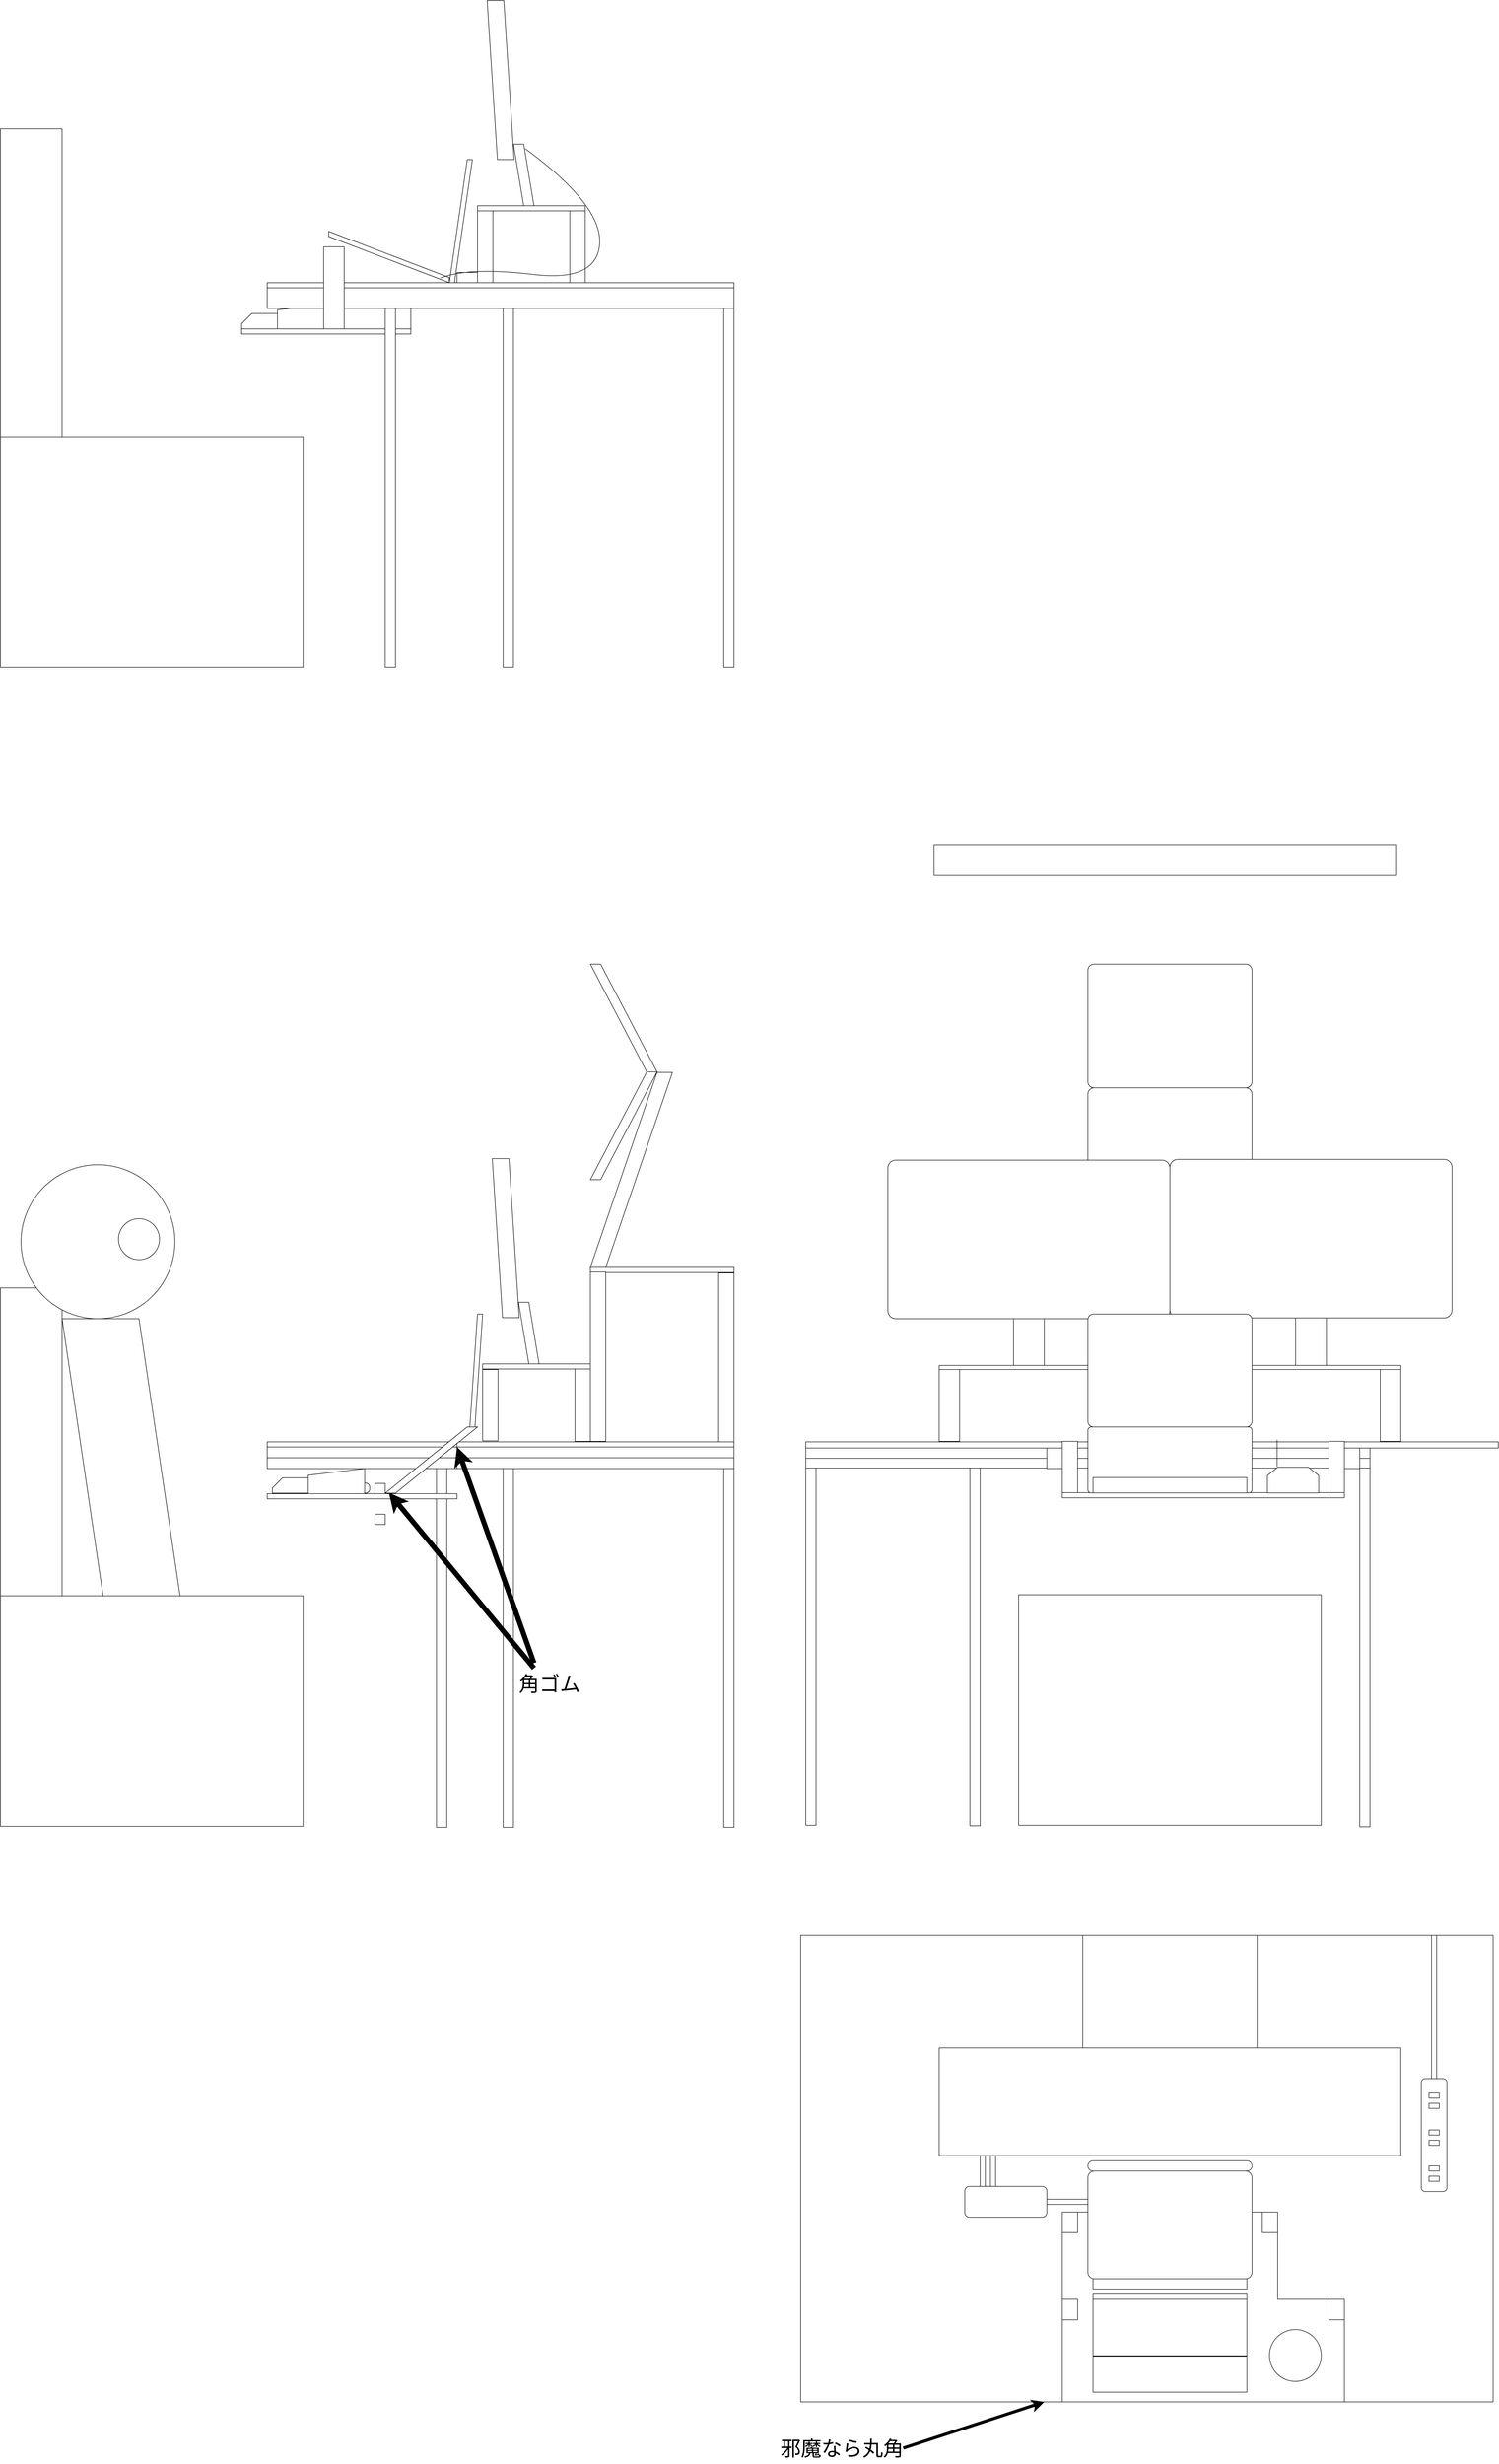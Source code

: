 <mxfile>
    <diagram id="MJRxsQYLISNkCaGimruc" name="ページ1">
        <mxGraphModel dx="3036" dy="2512" grid="1" gridSize="10" guides="1" tooltips="1" connect="1" arrows="1" fold="1" page="1" pageScale="1" pageWidth="827" pageHeight="1169" math="0" shadow="0">
            <root>
                <mxCell id="0"/>
                <mxCell id="1" parent="0"/>
                <mxCell id="197" value="" style="rounded=0;whiteSpace=wrap;html=1;fillColor=default;flipH=0;" parent="1" vertex="1">
                    <mxGeometry x="600" y="2680" width="1350" height="910" as="geometry"/>
                </mxCell>
                <mxCell id="299" value="" style="shape=corner;whiteSpace=wrap;html=1;dx=420;dy=200;flipV=1;" parent="1" vertex="1">
                    <mxGeometry x="1110" y="3220" width="550" height="370" as="geometry"/>
                </mxCell>
                <mxCell id="275" value="" style="rounded=1;whiteSpace=wrap;html=1;fillColor=default;spacing=2;arcSize=5;flipH=0;" parent="1" vertex="1">
                    <mxGeometry x="1160" y="1029" width="320" height="241" as="geometry"/>
                </mxCell>
                <mxCell id="100" value="" style="rounded=0;whiteSpace=wrap;html=1;" parent="1" vertex="1">
                    <mxGeometry x="-110" y="1771" width="20" height="700" as="geometry"/>
                </mxCell>
                <mxCell id="132" value="" style="rounded=0;whiteSpace=wrap;html=1;fillColor=default;flipH=0;" parent="1" vertex="1">
                    <mxGeometry x="610" y="1719" width="1350" height="12" as="geometry"/>
                </mxCell>
                <mxCell id="191" value="" style="rounded=0;whiteSpace=wrap;html=1;fillColor=default;flipH=0;" parent="1" vertex="1">
                    <mxGeometry x="610" y="1731" width="1100" height="20" as="geometry"/>
                </mxCell>
                <mxCell id="192" value="" style="rounded=0;whiteSpace=wrap;html=1;fillColor=default;flipH=0;" parent="1" vertex="1">
                    <mxGeometry x="610" y="1751" width="1100" height="19" as="geometry"/>
                </mxCell>
                <mxCell id="190" value="" style="rounded=0;whiteSpace=wrap;html=1;" parent="1" vertex="1">
                    <mxGeometry x="-440" y="1750" width="910" height="21" as="geometry"/>
                </mxCell>
                <mxCell id="38" value="" style="shape=card;whiteSpace=wrap;html=1;size=20;" parent="1" vertex="1">
                    <mxGeometry x="-490" y="-480" width="70" height="30" as="geometry"/>
                </mxCell>
                <mxCell id="39" value="" style="shape=manualInput;whiteSpace=wrap;html=1;size=13;" parent="1" vertex="1">
                    <mxGeometry x="-420" y="-500" width="110" height="50" as="geometry"/>
                </mxCell>
                <mxCell id="40" value="" style="rounded=0;whiteSpace=wrap;html=1;" parent="1" vertex="1">
                    <mxGeometry x="-490" y="-450" width="330" height="10" as="geometry"/>
                </mxCell>
                <mxCell id="41" value="" style="rounded=0;whiteSpace=wrap;html=1;" parent="1" vertex="1">
                    <mxGeometry x="450" y="-490" width="20" height="700" as="geometry"/>
                </mxCell>
                <mxCell id="42" value="" style="rounded=0;whiteSpace=wrap;html=1;" parent="1" vertex="1">
                    <mxGeometry x="20" y="-490" width="20" height="700" as="geometry"/>
                </mxCell>
                <mxCell id="43" value="" style="rounded=0;whiteSpace=wrap;html=1;" parent="1" vertex="1">
                    <mxGeometry x="-440" y="-530" width="910" height="40" as="geometry"/>
                </mxCell>
                <mxCell id="44" value="" style="rounded=0;whiteSpace=wrap;html=1;" parent="1" vertex="1">
                    <mxGeometry x="-440" y="-540" width="910" height="10" as="geometry"/>
                </mxCell>
                <mxCell id="45" value="" style="rounded=0;whiteSpace=wrap;html=1;" parent="1" vertex="1">
                    <mxGeometry x="-960" y="-240" width="590" height="450" as="geometry"/>
                </mxCell>
                <mxCell id="46" value="" style="rounded=0;whiteSpace=wrap;html=1;" parent="1" vertex="1">
                    <mxGeometry x="-960" y="-840" width="120" height="600" as="geometry"/>
                </mxCell>
                <mxCell id="47" value="" style="rounded=0;whiteSpace=wrap;html=1;" parent="1" vertex="1">
                    <mxGeometry x="-190" y="-490" width="30" height="40" as="geometry"/>
                </mxCell>
                <mxCell id="48" value="" style="rounded=0;whiteSpace=wrap;html=1;" parent="1" vertex="1">
                    <mxGeometry x="-210" y="-490" width="20" height="700" as="geometry"/>
                </mxCell>
                <mxCell id="53" value="" style="shape=parallelogram;perimeter=parallelogramPerimeter;whiteSpace=wrap;html=1;fixedSize=1;size=35;" parent="1" vertex="1">
                    <mxGeometry x="-85" y="-780" width="45" height="240" as="geometry"/>
                </mxCell>
                <mxCell id="57" value="" style="shape=parallelogram;perimeter=parallelogramPerimeter;whiteSpace=wrap;html=1;fixedSize=1;fillColor=default;direction=south;size=90;" parent="1" vertex="1">
                    <mxGeometry x="-320" y="-640" width="235" height="100" as="geometry"/>
                </mxCell>
                <mxCell id="59" value="" style="rounded=0;whiteSpace=wrap;html=1;fillColor=default;" parent="1" vertex="1">
                    <mxGeometry x="-70" y="-560" width="40" height="20" as="geometry"/>
                </mxCell>
                <mxCell id="60" value="" style="rounded=0;whiteSpace=wrap;html=1;fillColor=default;" parent="1" vertex="1">
                    <mxGeometry x="-330" y="-610" width="40" height="160" as="geometry"/>
                </mxCell>
                <mxCell id="82" value="" style="rounded=0;whiteSpace=wrap;html=1;" parent="1" vertex="1">
                    <mxGeometry x="-30" y="-680" width="30" height="140" as="geometry"/>
                </mxCell>
                <mxCell id="83" value="" style="rounded=0;whiteSpace=wrap;html=1;" parent="1" vertex="1">
                    <mxGeometry x="150" y="-680" width="30" height="140" as="geometry"/>
                </mxCell>
                <mxCell id="84" value="" style="rounded=0;whiteSpace=wrap;html=1;fillColor=default;" parent="1" vertex="1">
                    <mxGeometry x="-30" y="-690" width="210" height="10" as="geometry"/>
                </mxCell>
                <mxCell id="85" value="" style="shape=parallelogram;perimeter=parallelogramPerimeter;whiteSpace=wrap;html=1;fixedSize=1;fillColor=default;flipH=1;" parent="1" vertex="1">
                    <mxGeometry x="40" y="-810" width="40" height="120" as="geometry"/>
                </mxCell>
                <mxCell id="86" value="" style="shape=parallelogram;perimeter=parallelogramPerimeter;whiteSpace=wrap;html=1;fixedSize=1;fillColor=default;flipH=1;" parent="1" vertex="1">
                    <mxGeometry x="-11.25" y="-1090" width="52.5" height="310" as="geometry"/>
                </mxCell>
                <mxCell id="89" value="" style="endArrow=none;html=1;entryX=0.909;entryY=0.072;entryDx=0;entryDy=0;entryPerimeter=0;curved=1;" parent="1" target="57" edge="1">
                    <mxGeometry width="50" height="50" relative="1" as="geometry">
                        <mxPoint x="63.06" y="-801.1" as="sourcePoint"/>
                        <mxPoint x="-85.0" y="-518.9" as="targetPoint"/>
                        <Array as="points">
                            <mxPoint x="213.06" y="-691.1"/>
                            <mxPoint x="203.06" y="-541.1"/>
                            <mxPoint x="-46.94" y="-571.1"/>
                        </Array>
                    </mxGeometry>
                </mxCell>
                <mxCell id="90" value="" style="shape=card;whiteSpace=wrap;html=1;size=20;" parent="1" vertex="1">
                    <mxGeometry x="-430" y="1789" width="70" height="30" as="geometry"/>
                </mxCell>
                <mxCell id="91" value="" style="shape=manualInput;whiteSpace=wrap;html=1;size=13;" parent="1" vertex="1">
                    <mxGeometry x="-360" y="1771" width="110" height="50" as="geometry"/>
                </mxCell>
                <mxCell id="92" value="" style="rounded=0;whiteSpace=wrap;html=1;" parent="1" vertex="1">
                    <mxGeometry x="-440" y="1820" width="370" height="10" as="geometry"/>
                </mxCell>
                <mxCell id="93" value="" style="rounded=0;whiteSpace=wrap;html=1;" parent="1" vertex="1">
                    <mxGeometry x="450" y="1771" width="20" height="700" as="geometry"/>
                </mxCell>
                <mxCell id="94" value="" style="rounded=0;whiteSpace=wrap;html=1;" parent="1" vertex="1">
                    <mxGeometry x="20" y="1771" width="20" height="700" as="geometry"/>
                </mxCell>
                <mxCell id="95" value="" style="rounded=0;whiteSpace=wrap;html=1;" parent="1" vertex="1">
                    <mxGeometry x="-440" y="1729" width="910" height="21" as="geometry"/>
                </mxCell>
                <mxCell id="96" value="" style="rounded=0;whiteSpace=wrap;html=1;" parent="1" vertex="1">
                    <mxGeometry x="-440" y="1719" width="910" height="10" as="geometry"/>
                </mxCell>
                <mxCell id="97" value="" style="rounded=0;whiteSpace=wrap;html=1;" parent="1" vertex="1">
                    <mxGeometry x="-960" y="2019" width="590" height="450" as="geometry"/>
                </mxCell>
                <mxCell id="98" value="" style="rounded=0;whiteSpace=wrap;html=1;" parent="1" vertex="1">
                    <mxGeometry x="-960" y="1419" width="120" height="600" as="geometry"/>
                </mxCell>
                <mxCell id="101" value="" style="shape=parallelogram;perimeter=parallelogramPerimeter;whiteSpace=wrap;html=1;fixedSize=1;size=160;" parent="1" vertex="1">
                    <mxGeometry x="-210" y="1690" width="180" height="129" as="geometry"/>
                </mxCell>
                <mxCell id="102" value="" style="rounded=0;whiteSpace=wrap;html=1;" parent="1" vertex="1">
                    <mxGeometry x="-230" y="1800" width="20" height="20" as="geometry"/>
                </mxCell>
                <mxCell id="103" value="" style="shape=parallelogram;perimeter=parallelogramPerimeter;whiteSpace=wrap;html=1;fixedSize=1;size=15;" parent="1" vertex="1">
                    <mxGeometry x="-45" y="1470" width="25" height="220" as="geometry"/>
                </mxCell>
                <mxCell id="111" value="" style="ellipse;whiteSpace=wrap;html=1;aspect=fixed;fillColor=default;" parent="1" vertex="1">
                    <mxGeometry x="-920" y="1179" width="300" height="300" as="geometry"/>
                </mxCell>
                <mxCell id="112" value="" style="shape=parallelogram;perimeter=parallelogramPerimeter;whiteSpace=wrap;html=1;fixedSize=1;fillColor=default;flipH=1;size=80;" parent="1" vertex="1">
                    <mxGeometry x="-840" y="1479" width="230" height="540" as="geometry"/>
                </mxCell>
                <mxCell id="113" value="" style="ellipse;whiteSpace=wrap;html=1;aspect=fixed;fillColor=default;" parent="1" vertex="1">
                    <mxGeometry x="-730" y="1284" width="80" height="80" as="geometry"/>
                </mxCell>
                <mxCell id="115" value="" style="rounded=0;whiteSpace=wrap;html=1;" parent="1" vertex="1">
                    <mxGeometry x="-20" y="1578" width="30" height="139" as="geometry"/>
                </mxCell>
                <mxCell id="116" value="" style="rounded=0;whiteSpace=wrap;html=1;" parent="1" vertex="1">
                    <mxGeometry x="160" y="1577" width="30" height="141" as="geometry"/>
                </mxCell>
                <mxCell id="117" value="" style="rounded=0;whiteSpace=wrap;html=1;fillColor=default;" parent="1" vertex="1">
                    <mxGeometry x="-20" y="1567" width="210" height="10" as="geometry"/>
                </mxCell>
                <mxCell id="118" value="" style="shape=parallelogram;perimeter=parallelogramPerimeter;whiteSpace=wrap;html=1;fixedSize=1;fillColor=default;flipH=1;" parent="1" vertex="1">
                    <mxGeometry x="50" y="1447" width="40" height="120" as="geometry"/>
                </mxCell>
                <mxCell id="119" value="" style="shape=parallelogram;perimeter=parallelogramPerimeter;whiteSpace=wrap;html=1;fixedSize=1;fillColor=default;flipH=1;" parent="1" vertex="1">
                    <mxGeometry x="-1.25" y="1167" width="52.5" height="310" as="geometry"/>
                </mxCell>
                <mxCell id="125" value="" style="rounded=0;whiteSpace=wrap;html=1;flipH=0;" parent="1" vertex="1">
                    <mxGeometry x="1690" y="1770" width="20" height="700" as="geometry"/>
                </mxCell>
                <mxCell id="136" value="" style="rounded=0;whiteSpace=wrap;html=1;flipH=0;" parent="1" vertex="1">
                    <mxGeometry x="1025" y="2017" width="590" height="450" as="geometry"/>
                </mxCell>
                <mxCell id="142" value="" style="rounded=0;whiteSpace=wrap;html=1;fillColor=default;flipH=0;" parent="1" vertex="1">
                    <mxGeometry x="870" y="1578" width="40" height="140" as="geometry"/>
                </mxCell>
                <mxCell id="143" value="" style="rounded=0;whiteSpace=wrap;html=1;fillColor=default;flipH=0;" parent="1" vertex="1">
                    <mxGeometry x="1730" y="1578" width="40" height="140" as="geometry"/>
                </mxCell>
                <mxCell id="144" value="" style="rounded=0;whiteSpace=wrap;html=1;fillColor=default;flipH=0;" parent="1" vertex="1">
                    <mxGeometry x="870" y="1570" width="900" height="8" as="geometry"/>
                </mxCell>
                <mxCell id="145" value="&lt;span style=&quot;color: rgba(0, 0, 0, 0); font-family: monospace; font-size: 0px; text-align: start;&quot;&gt;%3CmxGraphModel%3E%3Croot%3E%3CmxCell%20id%3D%220%22%2F%3E%3CmxCell%20id%3D%221%22%20parent%3D%220%22%2F%3E%3CmxCell%20id%3D%222%22%20value%3D%22%22%20style%3D%22rounded%3D0%3BwhiteSpace%3Dwrap%3Bhtml%3D1%3BfillColor%3Ddefault%3B%22%20vertex%3D%221%22%20parent%3D%221%22%3E%3CmxGeometry%20x%3D%2211.25%22%20y%3D%221569%22%20width%3D%22210%22%20height%3D%2210%22%20as%3D%22geometry%22%2F%3E%3C%2FmxCell%3E%3C%2Froot%3E%3C%2FmxGraphModel%3E&lt;/span&gt;" style="rounded=0;whiteSpace=wrap;html=1;fillColor=default;flipH=0;" parent="1" vertex="1">
                    <mxGeometry x="1015" y="1446" width="60" height="124" as="geometry"/>
                </mxCell>
                <mxCell id="147" value="" style="rounded=1;whiteSpace=wrap;html=1;fillColor=default;arcSize=5;flipH=0;" parent="1" vertex="1">
                    <mxGeometry x="770" y="1170" width="550" height="309" as="geometry"/>
                </mxCell>
                <mxCell id="149" value="&lt;span style=&quot;color: rgba(0, 0, 0, 0); font-family: monospace; font-size: 0px; text-align: start;&quot;&gt;%3CmxGraphModel%3E%3Croot%3E%3CmxCell%20id%3D%220%22%2F%3E%3CmxCell%20id%3D%221%22%20parent%3D%220%22%2F%3E%3CmxCell%20id%3D%222%22%20value%3D%22%22%20style%3D%22rounded%3D0%3BwhiteSpace%3Dwrap%3Bhtml%3D1%3BfillColor%3Ddefault%3B%22%20vertex%3D%221%22%20parent%3D%221%22%3E%3CmxGeometry%20x%3D%2211.25%22%20y%3D%221569%22%20width%3D%22210%22%20height%3D%2210%22%20as%3D%22geometry%22%2F%3E%3C%2FmxCell%3E%3C%2Froot%3E%3C%2FmxGraphModel%3E&lt;/span&gt;" style="rounded=0;whiteSpace=wrap;html=1;fillColor=default;flipH=0;" parent="1" vertex="1">
                    <mxGeometry x="1565" y="1445" width="60" height="125" as="geometry"/>
                </mxCell>
                <mxCell id="150" value="" style="rounded=1;whiteSpace=wrap;html=1;fillColor=default;arcSize=5;flipH=0;" parent="1" vertex="1">
                    <mxGeometry x="1320" y="1168.5" width="550" height="309" as="geometry"/>
                </mxCell>
                <mxCell id="140" value="" style="rounded=1;whiteSpace=wrap;html=1;fillColor=default;spacing=2;arcSize=5;flipH=0;" parent="1" vertex="1">
                    <mxGeometry x="1160" y="1470" width="320" height="220" as="geometry"/>
                </mxCell>
                <mxCell id="187" value="" style="rounded=0;whiteSpace=wrap;html=1;" parent="1" vertex="1">
                    <mxGeometry x="930" y="1770" width="20" height="698" as="geometry"/>
                </mxCell>
                <mxCell id="188" value="" style="rounded=0;whiteSpace=wrap;html=1;" parent="1" vertex="1">
                    <mxGeometry x="610" y="1770" width="20" height="697" as="geometry"/>
                </mxCell>
                <mxCell id="8" value="" style="rounded=0;whiteSpace=wrap;html=1;flipH=0;" parent="1" vertex="1">
                    <mxGeometry x="1110" y="1818" width="550" height="10" as="geometry"/>
                </mxCell>
                <mxCell id="10" value="" style="shape=loopLimit;whiteSpace=wrap;html=1;flipH=0;" parent="1" vertex="1">
                    <mxGeometry x="1510" y="1768.5" width="100" height="50" as="geometry"/>
                </mxCell>
                <mxCell id="156" value="" style="rounded=1;whiteSpace=wrap;html=1;fillColor=default;spacing=2;arcSize=5;flipH=0;" parent="1" vertex="1">
                    <mxGeometry x="1160" y="1690" width="320" height="128.5" as="geometry"/>
                </mxCell>
                <mxCell id="9" value="" style="rounded=0;whiteSpace=wrap;html=1;flipH=0;" parent="1" vertex="1">
                    <mxGeometry x="1170" y="1788.5" width="300" height="30" as="geometry"/>
                </mxCell>
                <mxCell id="193" value="" style="rounded=0;whiteSpace=wrap;html=1;fillColor=default;" parent="1" vertex="1">
                    <mxGeometry x="1110" y="1718" width="30" height="100" as="geometry"/>
                </mxCell>
                <mxCell id="135" value="" style="rounded=0;whiteSpace=wrap;html=1;fillColor=default;flipH=0;" parent="1" vertex="1">
                    <mxGeometry x="1630" y="1718" width="30" height="100" as="geometry"/>
                </mxCell>
                <mxCell id="204" value="" style="rounded=0;whiteSpace=wrap;html=1;fillColor=default;" parent="1" vertex="1">
                    <mxGeometry x="1170" y="3501" width="300" height="70" as="geometry"/>
                </mxCell>
                <mxCell id="205" value="" style="rounded=0;whiteSpace=wrap;html=1;fillColor=default;" parent="1" vertex="1">
                    <mxGeometry x="1170" y="3390" width="300" height="110" as="geometry"/>
                </mxCell>
                <mxCell id="206" value="" style="rounded=0;whiteSpace=wrap;html=1;fillColor=default;" parent="1" vertex="1">
                    <mxGeometry x="1170" y="3350" width="300" height="20" as="geometry"/>
                </mxCell>
                <mxCell id="212" value="" style="rounded=1;whiteSpace=wrap;html=1;fillColor=default;arcSize=6;" parent="1" vertex="1">
                    <mxGeometry x="1160" y="3140" width="320" height="210" as="geometry"/>
                </mxCell>
                <mxCell id="216" value="" style="rounded=1;whiteSpace=wrap;html=1;fillColor=default;arcSize=50;" parent="1" vertex="1">
                    <mxGeometry x="1160" y="3120" width="320" height="20" as="geometry"/>
                </mxCell>
                <mxCell id="218" value="" style="ellipse;whiteSpace=wrap;html=1;aspect=fixed;fillColor=default;" parent="1" vertex="1">
                    <mxGeometry x="1514" y="3449" width="101" height="101" as="geometry"/>
                </mxCell>
                <mxCell id="226" value="" style="rounded=0;whiteSpace=wrap;html=1;fillColor=default;" parent="1" vertex="1">
                    <mxGeometry x="1110" y="3220" width="30" height="40" as="geometry"/>
                </mxCell>
                <mxCell id="229" value="" style="rounded=0;whiteSpace=wrap;html=1;fillColor=default;" parent="1" vertex="1">
                    <mxGeometry x="870" y="2900" width="900" height="210" as="geometry"/>
                </mxCell>
                <mxCell id="259" value="" style="endArrow=classic;html=1;rounded=1;strokeWidth=6;fontSize=40;jumpSize=6;entryX=0;entryY=1;entryDx=0;entryDy=0;" parent="1" edge="1">
                    <mxGeometry relative="1" as="geometry">
                        <mxPoint x="800" y="3680" as="sourcePoint"/>
                        <mxPoint x="1075" y="3590" as="targetPoint"/>
                    </mxGeometry>
                </mxCell>
                <mxCell id="263" value="邪魔なら丸角" style="text;html=1;align=center;verticalAlign=middle;resizable=0;points=[];autosize=1;strokeColor=none;fillColor=none;fontSize=40;" parent="1" vertex="1">
                    <mxGeometry x="550" y="3650" width="260" height="60" as="geometry"/>
                </mxCell>
                <mxCell id="266" value="" style="rounded=0;whiteSpace=wrap;html=1;fontSize=40;fillColor=default;" parent="1" vertex="1">
                    <mxGeometry x="190" y="1379" width="280" height="10" as="geometry"/>
                </mxCell>
                <mxCell id="268" value="" style="shape=parallelogram;perimeter=parallelogramPerimeter;whiteSpace=wrap;html=1;fixedSize=1;fontSize=40;fillColor=default;size=110;" parent="1" vertex="1">
                    <mxGeometry x="190" y="998" width="130" height="210" as="geometry"/>
                </mxCell>
                <mxCell id="269" value="" style="shape=parallelogram;perimeter=parallelogramPerimeter;whiteSpace=wrap;html=1;fixedSize=1;fontSize=40;fillColor=default;size=110;flipH=1;" parent="1" vertex="1">
                    <mxGeometry x="190" y="788" width="130" height="210" as="geometry"/>
                </mxCell>
                <mxCell id="271" value="" style="rounded=0;whiteSpace=wrap;html=1;" parent="1" vertex="1">
                    <mxGeometry x="190" y="1388" width="30" height="330" as="geometry"/>
                </mxCell>
                <mxCell id="272" value="" style="rounded=0;whiteSpace=wrap;html=1;" parent="1" vertex="1">
                    <mxGeometry x="440" y="1390" width="30" height="329" as="geometry"/>
                </mxCell>
                <mxCell id="273" value="" style="rounded=1;whiteSpace=wrap;html=1;fillColor=default;spacing=2;arcSize=5;flipH=0;" parent="1" vertex="1">
                    <mxGeometry x="1160" y="788" width="320" height="241" as="geometry"/>
                </mxCell>
                <mxCell id="276" value="" style="rounded=0;whiteSpace=wrap;html=1;fontSize=40;fillColor=default;" parent="1" vertex="1">
                    <mxGeometry x="1150" y="2680" width="340" height="220" as="geometry"/>
                </mxCell>
                <mxCell id="278" value="" style="shape=parallelogram;perimeter=parallelogramPerimeter;whiteSpace=wrap;html=1;fixedSize=1;fontSize=40;fillColor=default;size=130;" parent="1" vertex="1">
                    <mxGeometry x="190" y="999" width="160" height="380" as="geometry"/>
                </mxCell>
                <mxCell id="281" value="" style="shape=or;whiteSpace=wrap;html=1;" parent="1" vertex="1">
                    <mxGeometry x="-250" y="1799" width="10" height="20" as="geometry"/>
                </mxCell>
                <mxCell id="282" value="" style="endArrow=none;html=1;" parent="1" edge="1">
                    <mxGeometry width="50" height="50" relative="1" as="geometry">
                        <mxPoint x="-70" y="1771" as="sourcePoint"/>
                        <mxPoint x="-70" y="1721" as="targetPoint"/>
                    </mxGeometry>
                </mxCell>
                <mxCell id="292" value="" style="endArrow=none;html=1;" parent="1" edge="1">
                    <mxGeometry width="50" height="50" relative="1" as="geometry">
                        <mxPoint x="1528.89" y="1767" as="sourcePoint"/>
                        <mxPoint x="1528.89" y="1715" as="targetPoint"/>
                    </mxGeometry>
                </mxCell>
                <mxCell id="294" value="" style="rounded=0;whiteSpace=wrap;html=1;" parent="1" vertex="1">
                    <mxGeometry x="1080" y="1731" width="30" height="40" as="geometry"/>
                </mxCell>
                <mxCell id="295" value="" style="rounded=0;whiteSpace=wrap;html=1;" parent="1" vertex="1">
                    <mxGeometry x="1660" y="1731" width="30" height="40" as="geometry"/>
                </mxCell>
                <mxCell id="296" value="" style="rounded=0;whiteSpace=wrap;html=1;fillColor=default;" parent="1" vertex="1">
                    <mxGeometry x="1170" y="3380" width="300" height="10" as="geometry"/>
                </mxCell>
                <mxCell id="302" value="" style="rounded=0;whiteSpace=wrap;html=1;fillColor=default;" parent="1" vertex="1">
                    <mxGeometry x="1500" y="3220" width="30" height="40" as="geometry"/>
                </mxCell>
                <mxCell id="303" value="" style="rounded=0;whiteSpace=wrap;html=1;fillColor=default;" parent="1" vertex="1">
                    <mxGeometry x="1630" y="3390" width="30" height="40" as="geometry"/>
                </mxCell>
                <mxCell id="304" value="" style="rounded=0;whiteSpace=wrap;html=1;fillColor=default;" parent="1" vertex="1">
                    <mxGeometry x="1110" y="3390" width="30" height="40" as="geometry"/>
                </mxCell>
                <mxCell id="308" value="" style="rounded=1;whiteSpace=wrap;html=1;" parent="1" vertex="1">
                    <mxGeometry x="920" y="3170" width="160" height="60" as="geometry"/>
                </mxCell>
                <mxCell id="309" value="" style="rounded=0;whiteSpace=wrap;html=1;" parent="1" vertex="1">
                    <mxGeometry x="1080" y="3195" width="80" height="10" as="geometry"/>
                </mxCell>
                <mxCell id="310" value="" style="rounded=0;whiteSpace=wrap;html=1;" parent="1" vertex="1">
                    <mxGeometry x="950" y="3110" width="10" height="60" as="geometry"/>
                </mxCell>
                <mxCell id="311" value="" style="rounded=0;whiteSpace=wrap;html=1;" parent="1" vertex="1">
                    <mxGeometry x="970" y="3110" width="10" height="60" as="geometry"/>
                </mxCell>
                <mxCell id="312" value="" style="rounded=1;whiteSpace=wrap;html=1;" parent="1" vertex="1">
                    <mxGeometry x="1810" y="2960" width="50" height="220" as="geometry"/>
                </mxCell>
                <mxCell id="313" value="" style="rounded=0;whiteSpace=wrap;html=1;" parent="1" vertex="1">
                    <mxGeometry x="1825" y="3060" width="20" height="10" as="geometry"/>
                </mxCell>
                <mxCell id="314" value="" style="rounded=0;whiteSpace=wrap;html=1;" parent="1" vertex="1">
                    <mxGeometry x="1825" y="3080" width="20" height="10" as="geometry"/>
                </mxCell>
                <mxCell id="315" value="" style="rounded=0;whiteSpace=wrap;html=1;" parent="1" vertex="1">
                    <mxGeometry x="1825" y="3008" width="20" height="10" as="geometry"/>
                </mxCell>
                <mxCell id="316" value="" style="rounded=0;whiteSpace=wrap;html=1;" parent="1" vertex="1">
                    <mxGeometry x="1825" y="2988" width="20" height="10" as="geometry"/>
                </mxCell>
                <mxCell id="317" value="" style="rounded=0;whiteSpace=wrap;html=1;" parent="1" vertex="1">
                    <mxGeometry x="1825" y="3130" width="20" height="10" as="geometry"/>
                </mxCell>
                <mxCell id="318" value="" style="rounded=0;whiteSpace=wrap;html=1;" parent="1" vertex="1">
                    <mxGeometry x="1825" y="3150" width="20" height="10" as="geometry"/>
                </mxCell>
                <mxCell id="319" value="" style="rounded=0;whiteSpace=wrap;html=1;" parent="1" vertex="1">
                    <mxGeometry x="1830" y="2680" width="10" height="280" as="geometry"/>
                </mxCell>
                <mxCell id="321" value="" style="endArrow=classic;html=1;entryX=0.641;entryY=-0.2;entryDx=0;entryDy=0;entryPerimeter=0;strokeWidth=10;" parent="1" target="92" edge="1">
                    <mxGeometry width="50" height="50" relative="1" as="geometry">
                        <mxPoint x="80" y="2160" as="sourcePoint"/>
                        <mxPoint x="-130" y="2510" as="targetPoint"/>
                    </mxGeometry>
                </mxCell>
                <mxCell id="322" value="" style="endArrow=classic;html=1;entryX=0.641;entryY=-0.2;entryDx=0;entryDy=0;entryPerimeter=0;strokeWidth=10;" parent="1" edge="1">
                    <mxGeometry width="50" height="50" relative="1" as="geometry">
                        <mxPoint x="80" y="2150" as="sourcePoint"/>
                        <mxPoint x="-70.0" y="1729" as="targetPoint"/>
                    </mxGeometry>
                </mxCell>
                <mxCell id="323" value="&lt;span style=&quot;font-size: 40px;&quot;&gt;角ゴム&lt;/span&gt;" style="text;html=1;align=center;verticalAlign=middle;resizable=0;points=[];autosize=1;strokeColor=none;fillColor=none;" parent="1" vertex="1">
                    <mxGeometry x="40" y="2160" width="140" height="60" as="geometry"/>
                </mxCell>
                <mxCell id="325" value="" style="rounded=0;whiteSpace=wrap;html=1;" vertex="1" parent="1">
                    <mxGeometry x="860" y="555" width="900" height="60" as="geometry"/>
                </mxCell>
                <mxCell id="334" value="" style="rounded=0;whiteSpace=wrap;html=1;" vertex="1" parent="1">
                    <mxGeometry x="-230" y="1860" width="20" height="20" as="geometry"/>
                </mxCell>
            </root>
        </mxGraphModel>
    </diagram>
</mxfile>